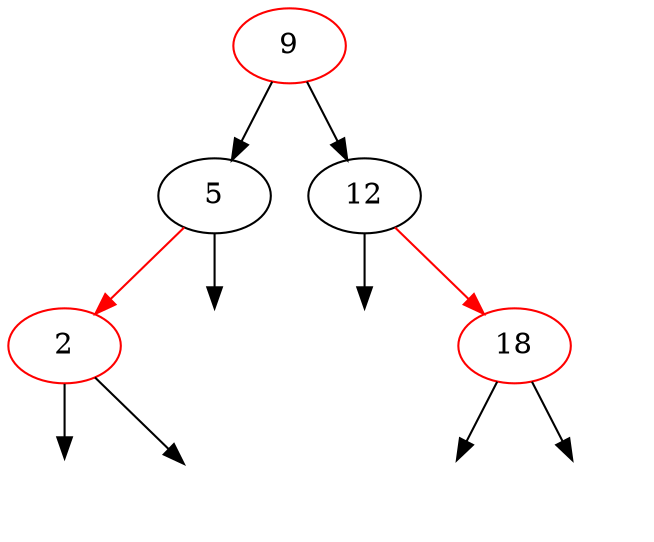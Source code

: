 digraph RBTree {
"139660434247376" [color=red,label="9"]
"139660434247376" -> "139660436098128"
"139660436098128" [label="5"]
"139660436098128" -> "139660435887760" [color="red"]
"139660435887760" [color=red,label="2"]
L139660435887760 [label="",color=none]
139660435887760 -> L139660435887760
R139660435887760 [label="",color=none]
139660435887760 -> R139660435887760
R139660436098128 [label="",color=none]
139660436098128 -> R139660436098128
"139660434247376" -> "139660435791312"
"139660435791312" [label="12"]
L139660435791312 [label="",color=none]
139660435791312 -> L139660435791312
"139660435791312" -> "139660435887824" [color="red"]
"139660435887824" [color=red,label="18"]
L139660435887824 [label="",color=none]
139660435887824 -> L139660435887824
R139660435887824 [label="",color=none]
139660435887824 -> R139660435887824
}
